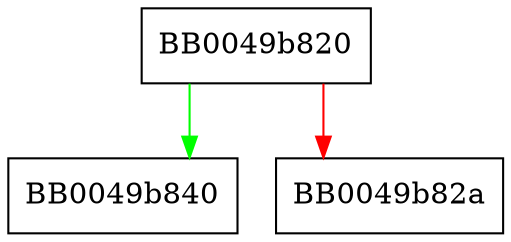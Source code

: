 digraph SSL_alert_desc_string_long {
  node [shape="box"];
  graph [splines=ortho];
  BB0049b820 -> BB0049b840 [color="green"];
  BB0049b820 -> BB0049b82a [color="red"];
}
